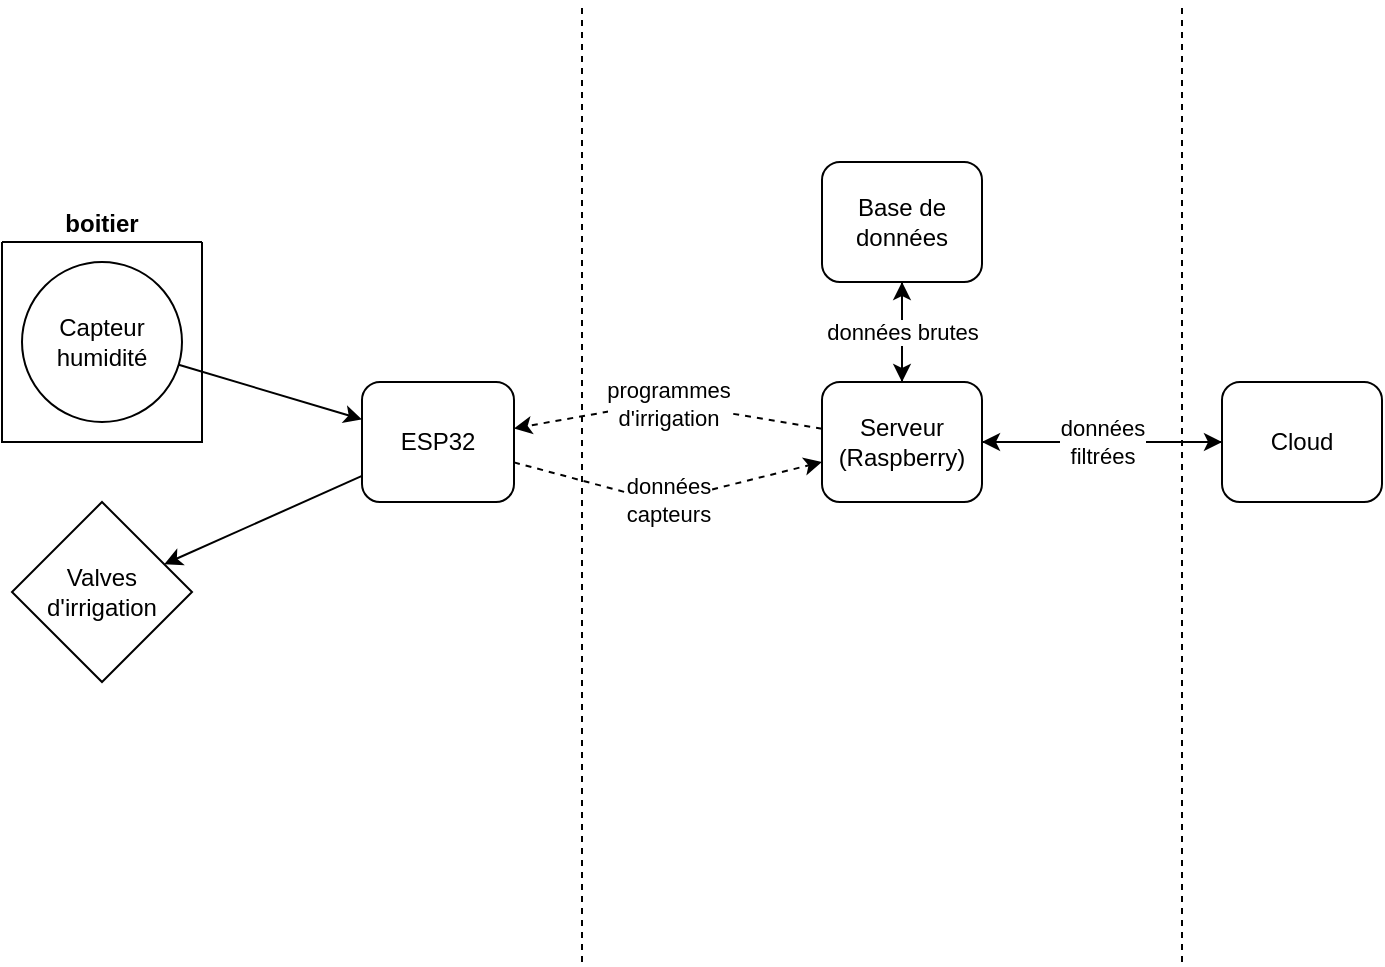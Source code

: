 <mxfile>
    <diagram id="8HhSMyb_BakoQHUVGRJk" name="Page-1">
        <mxGraphModel dx="399" dy="692" grid="1" gridSize="10" guides="1" tooltips="1" connect="1" arrows="1" fold="1" page="1" pageScale="1" pageWidth="827" pageHeight="1169" math="0" shadow="0">
            <root>
                <mxCell id="0"/>
                <mxCell id="1" parent="0"/>
                <mxCell id="10" style="edgeStyle=none;html=1;" parent="1" source="4" target="8" edge="1">
                    <mxGeometry relative="1" as="geometry"/>
                </mxCell>
                <mxCell id="7" value="boitier" style="swimlane;startSize=0;fillColor=none;align=center;verticalAlign=bottom;swimlaneLine=1;" parent="1" vertex="1">
                    <mxGeometry x="130" y="120" width="100" height="100" as="geometry">
                        <mxRectangle x="130" y="120" width="80" height="30" as="alternateBounds"/>
                    </mxGeometry>
                </mxCell>
                <mxCell id="4" value="Capteur humidité" style="ellipse;whiteSpace=wrap;html=1;aspect=fixed;" parent="7" vertex="1">
                    <mxGeometry x="10" y="10" width="80" height="80" as="geometry"/>
                </mxCell>
                <mxCell id="11" style="edgeStyle=none;html=1;" parent="1" source="8" target="9" edge="1">
                    <mxGeometry relative="1" as="geometry"/>
                </mxCell>
                <mxCell id="13" value="données&lt;br&gt;capteurs" style="edgeStyle=none;html=1;dashed=1;" parent="1" source="8" target="12" edge="1">
                    <mxGeometry relative="1" as="geometry">
                        <Array as="points">
                            <mxPoint x="460" y="250"/>
                        </Array>
                    </mxGeometry>
                </mxCell>
                <mxCell id="8" value="ESP32" style="rounded=1;whiteSpace=wrap;html=1;" parent="1" vertex="1">
                    <mxGeometry x="310" y="190" width="76" height="60" as="geometry"/>
                </mxCell>
                <mxCell id="9" value="Valves d'irrigation" style="rhombus;whiteSpace=wrap;html=1;" parent="1" vertex="1">
                    <mxGeometry x="135" y="250" width="90" height="90" as="geometry"/>
                </mxCell>
                <mxCell id="14" value="programmes &lt;br&gt;d'irrigation" style="edgeStyle=none;html=1;dashed=1;" parent="1" source="12" target="8" edge="1">
                    <mxGeometry relative="1" as="geometry">
                        <Array as="points">
                            <mxPoint x="460" y="200"/>
                        </Array>
                    </mxGeometry>
                </mxCell>
                <mxCell id="16" style="edgeStyle=none;html=1;" parent="1" source="12" target="15" edge="1">
                    <mxGeometry relative="1" as="geometry"/>
                </mxCell>
                <mxCell id="20" style="edgeStyle=none;html=1;dashed=1;" parent="1" source="12" target="18" edge="1">
                    <mxGeometry relative="1" as="geometry"/>
                </mxCell>
                <mxCell id="12" value="Serveur&lt;br&gt;(Raspberry)" style="rounded=1;whiteSpace=wrap;html=1;" parent="1" vertex="1">
                    <mxGeometry x="540" y="190" width="80" height="60" as="geometry"/>
                </mxCell>
                <mxCell id="17" value="données brutes" style="edgeStyle=none;html=1;" parent="1" source="15" target="12" edge="1">
                    <mxGeometry x="-0.005" relative="1" as="geometry">
                        <mxPoint x="470" y="160" as="targetPoint"/>
                        <mxPoint as="offset"/>
                    </mxGeometry>
                </mxCell>
                <mxCell id="15" value="Base de données" style="rounded=1;whiteSpace=wrap;html=1;" parent="1" vertex="1">
                    <mxGeometry x="540" y="80" width="80" height="60" as="geometry"/>
                </mxCell>
                <mxCell id="19" value="données &lt;br&gt;filtrées" style="edgeStyle=none;html=1;dashed=1;" parent="1" source="18" target="12" edge="1">
                    <mxGeometry relative="1" as="geometry"/>
                </mxCell>
                <mxCell id="18" value="Cloud" style="rounded=1;whiteSpace=wrap;html=1;" parent="1" vertex="1">
                    <mxGeometry x="740" y="190" width="80" height="60" as="geometry"/>
                </mxCell>
                <mxCell id="21" style="edgeStyle=none;html=1;dashed=1;endArrow=none;endFill=0;" parent="1" edge="1">
                    <mxGeometry relative="1" as="geometry">
                        <mxPoint x="720" y="480" as="sourcePoint"/>
                        <mxPoint x="720" as="targetPoint"/>
                    </mxGeometry>
                </mxCell>
                <mxCell id="22" style="edgeStyle=none;html=1;dashed=1;endArrow=none;endFill=0;" parent="1" edge="1">
                    <mxGeometry relative="1" as="geometry">
                        <mxPoint x="420" y="480" as="sourcePoint"/>
                        <mxPoint x="420" as="targetPoint"/>
                    </mxGeometry>
                </mxCell>
            </root>
        </mxGraphModel>
    </diagram>
</mxfile>
